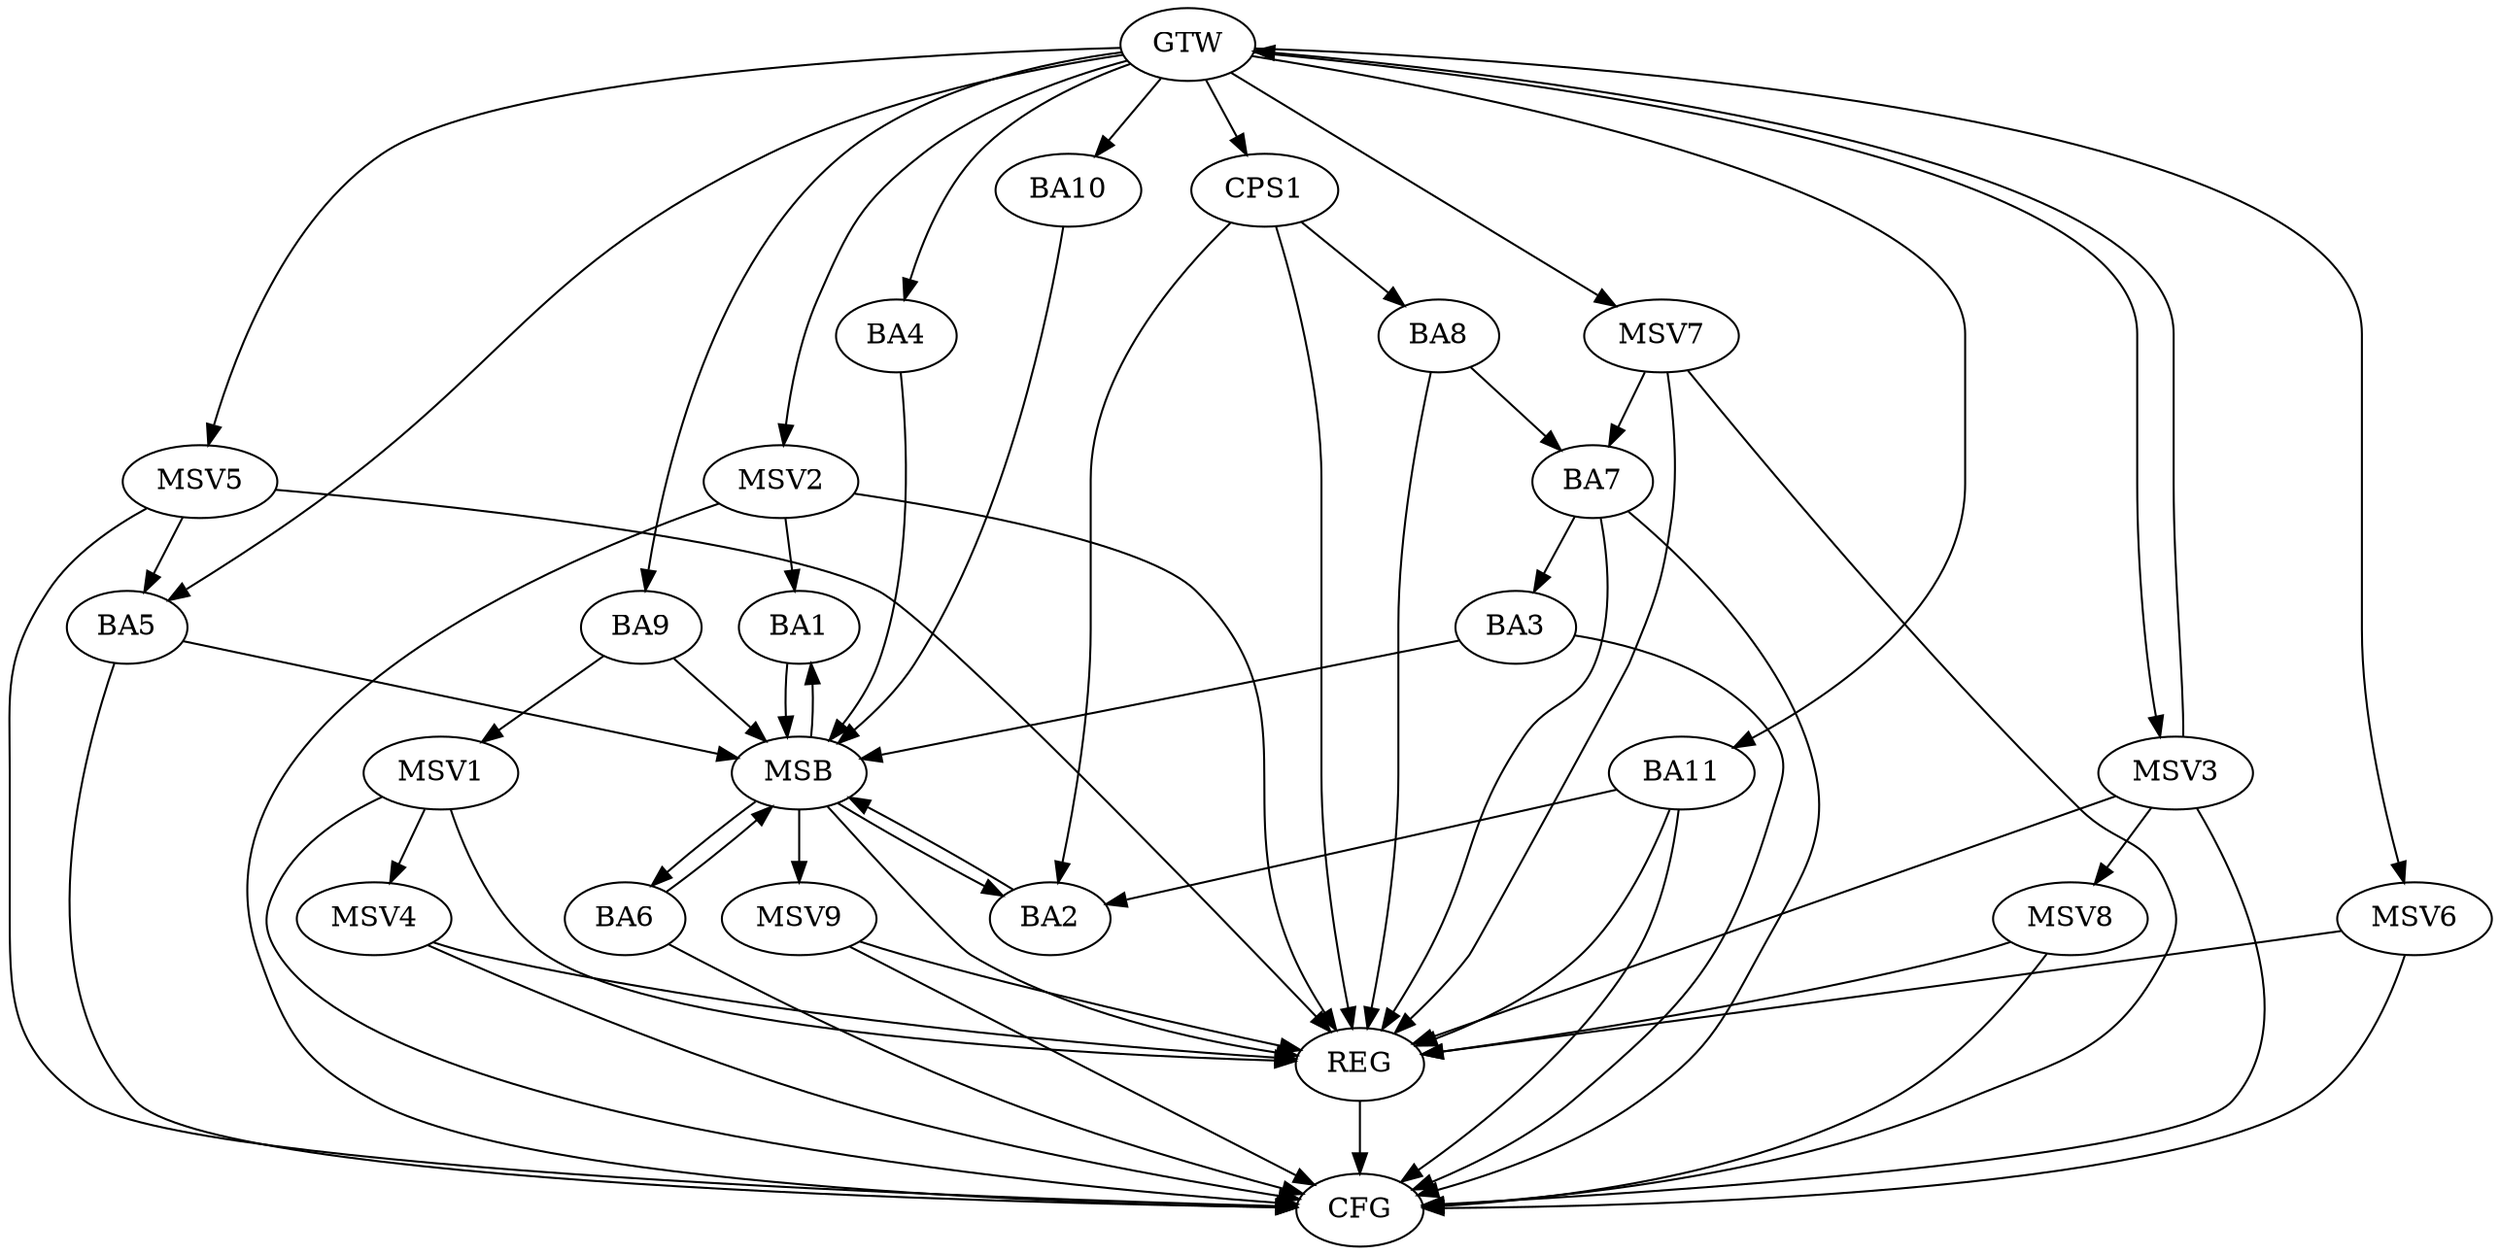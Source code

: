 strict digraph G {
  BA1 [ label="BA1" ];
  BA2 [ label="BA2" ];
  BA3 [ label="BA3" ];
  BA4 [ label="BA4" ];
  BA5 [ label="BA5" ];
  BA6 [ label="BA6" ];
  BA7 [ label="BA7" ];
  BA8 [ label="BA8" ];
  BA9 [ label="BA9" ];
  BA10 [ label="BA10" ];
  BA11 [ label="BA11" ];
  CPS1 [ label="CPS1" ];
  GTW [ label="GTW" ];
  REG [ label="REG" ];
  MSB [ label="MSB" ];
  CFG [ label="CFG" ];
  MSV1 [ label="MSV1" ];
  MSV2 [ label="MSV2" ];
  MSV3 [ label="MSV3" ];
  MSV4 [ label="MSV4" ];
  MSV5 [ label="MSV5" ];
  MSV6 [ label="MSV6" ];
  MSV7 [ label="MSV7" ];
  MSV8 [ label="MSV8" ];
  MSV9 [ label="MSV9" ];
  BA7 -> BA3;
  BA8 -> BA7;
  BA11 -> BA2;
  CPS1 -> BA2;
  CPS1 -> BA8;
  GTW -> BA4;
  GTW -> BA5;
  GTW -> BA9;
  GTW -> BA10;
  GTW -> BA11;
  GTW -> CPS1;
  BA7 -> REG;
  BA8 -> REG;
  BA11 -> REG;
  CPS1 -> REG;
  BA1 -> MSB;
  MSB -> BA2;
  MSB -> REG;
  BA2 -> MSB;
  MSB -> BA1;
  BA3 -> MSB;
  BA4 -> MSB;
  BA5 -> MSB;
  BA6 -> MSB;
  BA9 -> MSB;
  MSB -> BA6;
  BA10 -> MSB;
  BA3 -> CFG;
  BA5 -> CFG;
  BA7 -> CFG;
  BA6 -> CFG;
  BA11 -> CFG;
  REG -> CFG;
  BA9 -> MSV1;
  MSV1 -> REG;
  MSV1 -> CFG;
  MSV2 -> BA1;
  GTW -> MSV2;
  MSV2 -> REG;
  MSV2 -> CFG;
  MSV3 -> GTW;
  GTW -> MSV3;
  MSV3 -> REG;
  MSV3 -> CFG;
  MSV1 -> MSV4;
  MSV4 -> REG;
  MSV4 -> CFG;
  MSV5 -> BA5;
  GTW -> MSV5;
  MSV5 -> REG;
  MSV5 -> CFG;
  GTW -> MSV6;
  MSV6 -> REG;
  MSV6 -> CFG;
  MSV7 -> BA7;
  GTW -> MSV7;
  MSV7 -> REG;
  MSV7 -> CFG;
  MSV3 -> MSV8;
  MSV8 -> REG;
  MSV8 -> CFG;
  MSB -> MSV9;
  MSV9 -> REG;
  MSV9 -> CFG;
}
